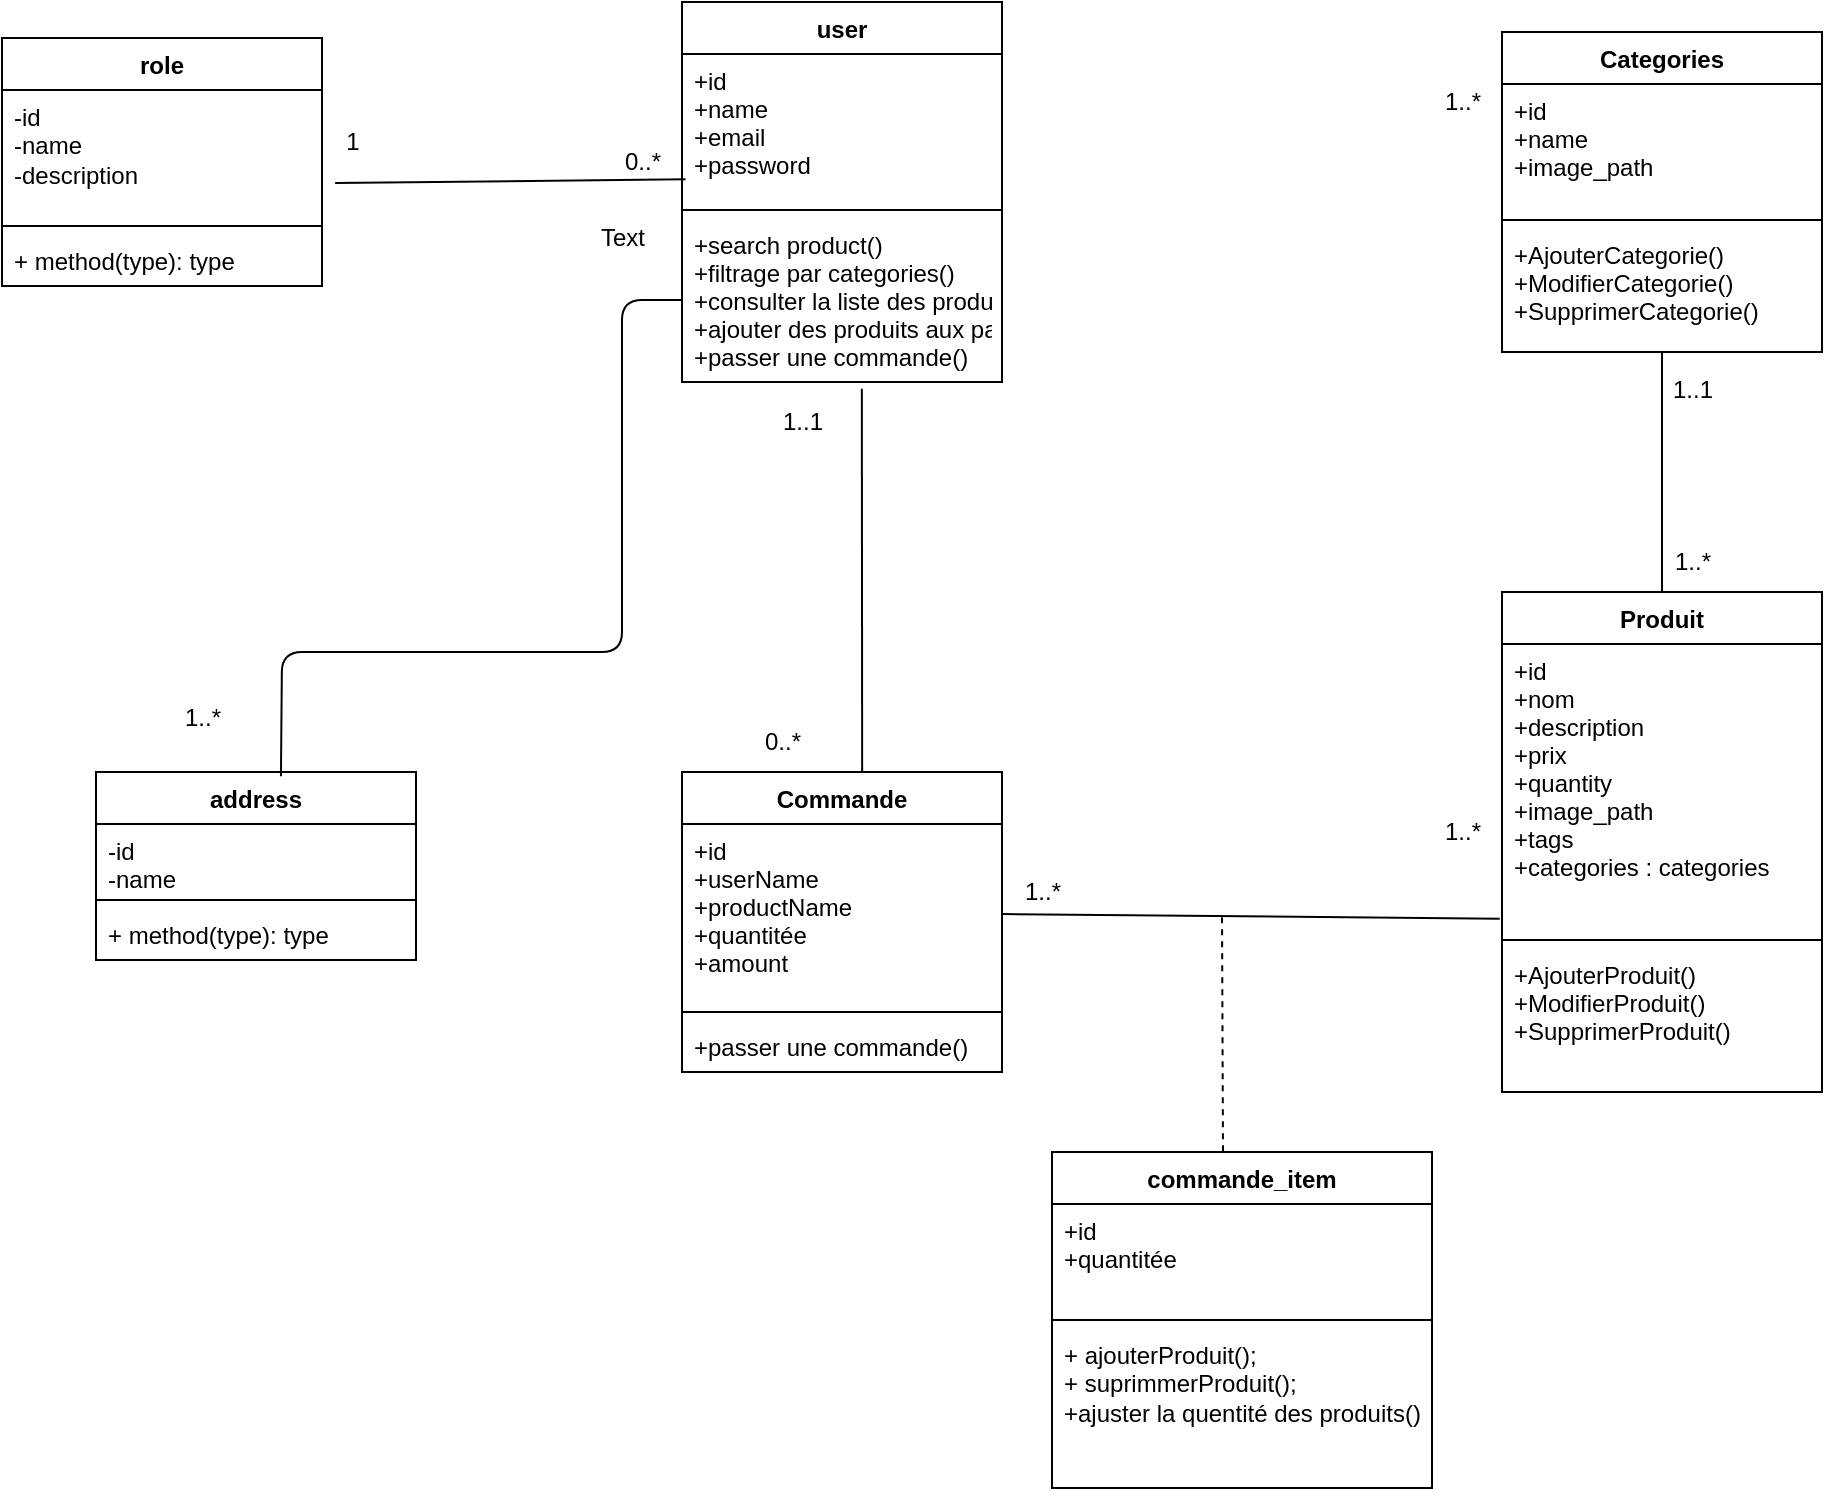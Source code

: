 <mxfile>
    <diagram id="b-5QE7pGttqdsChsJ9C5" name="Page-1">
        <mxGraphModel dx="1160" dy="203" grid="1" gridSize="10" guides="1" tooltips="1" connect="1" arrows="1" fold="1" page="0" pageScale="1" pageWidth="850" pageHeight="1100" math="0" shadow="0">
            <root>
                <mxCell id="0"/>
                <mxCell id="1" parent="0"/>
                <mxCell id="3" value="Produit" style="swimlane;fontStyle=1;align=center;verticalAlign=top;childLayout=stackLayout;horizontal=1;startSize=26;horizontalStack=0;resizeParent=1;resizeParentMax=0;resizeLast=0;collapsible=1;marginBottom=0;" parent="1" vertex="1">
                    <mxGeometry x="520" y="760" width="160" height="250" as="geometry"/>
                </mxCell>
                <mxCell id="4" value="+id&#xa;+nom&#xa;+description&#xa;+prix&#xa;+quantity&#xa;+image_path&#xa;+tags&#xa;+categories : categories&#xa;" style="text;strokeColor=none;fillColor=none;align=left;verticalAlign=top;spacingLeft=4;spacingRight=4;overflow=hidden;rotatable=0;points=[[0,0.5],[1,0.5]];portConstraint=eastwest;" parent="3" vertex="1">
                    <mxGeometry y="26" width="160" height="144" as="geometry"/>
                </mxCell>
                <mxCell id="5" value="" style="line;strokeWidth=1;fillColor=none;align=left;verticalAlign=middle;spacingTop=-1;spacingLeft=3;spacingRight=3;rotatable=0;labelPosition=right;points=[];portConstraint=eastwest;" parent="3" vertex="1">
                    <mxGeometry y="170" width="160" height="8" as="geometry"/>
                </mxCell>
                <mxCell id="6" value="+AjouterProduit()&#xa;+ModifierProduit()&#xa;+SupprimerProduit()" style="text;strokeColor=none;fillColor=none;align=left;verticalAlign=top;spacingLeft=4;spacingRight=4;overflow=hidden;rotatable=0;points=[[0,0.5],[1,0.5]];portConstraint=eastwest;" parent="3" vertex="1">
                    <mxGeometry y="178" width="160" height="72" as="geometry"/>
                </mxCell>
                <mxCell id="7" value="commande_item" style="swimlane;fontStyle=1;align=center;verticalAlign=top;childLayout=stackLayout;horizontal=1;startSize=26;horizontalStack=0;resizeParent=1;resizeParentMax=0;resizeLast=0;collapsible=1;marginBottom=0;whiteSpace=wrap;html=1;" parent="1" vertex="1">
                    <mxGeometry x="295" y="1040" width="190" height="168" as="geometry"/>
                </mxCell>
                <mxCell id="8" value="+id&lt;br&gt;+quantitée" style="text;strokeColor=none;fillColor=none;align=left;verticalAlign=top;spacingLeft=4;spacingRight=4;overflow=hidden;rotatable=0;points=[[0,0.5],[1,0.5]];portConstraint=eastwest;whiteSpace=wrap;html=1;" parent="7" vertex="1">
                    <mxGeometry y="26" width="190" height="54" as="geometry"/>
                </mxCell>
                <mxCell id="9" value="" style="line;strokeWidth=1;fillColor=none;align=left;verticalAlign=middle;spacingTop=-1;spacingLeft=3;spacingRight=3;rotatable=0;labelPosition=right;points=[];portConstraint=eastwest;strokeColor=inherit;" parent="7" vertex="1">
                    <mxGeometry y="80" width="190" height="8" as="geometry"/>
                </mxCell>
                <mxCell id="10" value="+ ajouterProduit();&lt;br&gt;+ suprimmerProduit();&lt;br&gt;+ajuster la quentité des produits()" style="text;strokeColor=none;fillColor=none;align=left;verticalAlign=top;spacingLeft=4;spacingRight=4;overflow=hidden;rotatable=0;points=[[0,0.5],[1,0.5]];portConstraint=eastwest;whiteSpace=wrap;html=1;" parent="7" vertex="1">
                    <mxGeometry y="88" width="190" height="80" as="geometry"/>
                </mxCell>
                <mxCell id="11" value="Commande" style="swimlane;fontStyle=1;align=center;verticalAlign=top;childLayout=stackLayout;horizontal=1;startSize=26;horizontalStack=0;resizeParent=1;resizeParentMax=0;resizeLast=0;collapsible=1;marginBottom=0;" parent="1" vertex="1">
                    <mxGeometry x="110" y="850" width="160" height="150" as="geometry"/>
                </mxCell>
                <mxCell id="12" value="+id&#xa;+userName&#xa;+productName&#xa;+quantitée&#xa;+amount" style="text;strokeColor=none;fillColor=none;align=left;verticalAlign=top;spacingLeft=4;spacingRight=4;overflow=hidden;rotatable=0;points=[[0,0.5],[1,0.5]];portConstraint=eastwest;" parent="11" vertex="1">
                    <mxGeometry y="26" width="160" height="90" as="geometry"/>
                </mxCell>
                <mxCell id="13" value="" style="line;strokeWidth=1;fillColor=none;align=left;verticalAlign=middle;spacingTop=-1;spacingLeft=3;spacingRight=3;rotatable=0;labelPosition=right;points=[];portConstraint=eastwest;" parent="11" vertex="1">
                    <mxGeometry y="116" width="160" height="8" as="geometry"/>
                </mxCell>
                <mxCell id="14" value="+passer une commande()" style="text;strokeColor=none;fillColor=none;align=left;verticalAlign=top;spacingLeft=4;spacingRight=4;overflow=hidden;rotatable=0;points=[[0,0.5],[1,0.5]];portConstraint=eastwest;" parent="11" vertex="1">
                    <mxGeometry y="124" width="160" height="26" as="geometry"/>
                </mxCell>
                <mxCell id="15" value="user" style="swimlane;fontStyle=1;align=center;verticalAlign=top;childLayout=stackLayout;horizontal=1;startSize=26;horizontalStack=0;resizeParent=1;resizeParentMax=0;resizeLast=0;collapsible=1;marginBottom=0;" parent="1" vertex="1">
                    <mxGeometry x="110" y="465" width="160" height="190" as="geometry"/>
                </mxCell>
                <mxCell id="16" value="+id&#xa;+name&#xa;+email&#xa;+password" style="text;strokeColor=none;fillColor=none;align=left;verticalAlign=top;spacingLeft=4;spacingRight=4;overflow=hidden;rotatable=0;points=[[0,0.5],[1,0.5]];portConstraint=eastwest;" parent="15" vertex="1">
                    <mxGeometry y="26" width="160" height="74" as="geometry"/>
                </mxCell>
                <mxCell id="17" value="" style="line;strokeWidth=1;fillColor=none;align=left;verticalAlign=middle;spacingTop=-1;spacingLeft=3;spacingRight=3;rotatable=0;labelPosition=right;points=[];portConstraint=eastwest;strokeColor=inherit;" parent="15" vertex="1">
                    <mxGeometry y="100" width="160" height="8" as="geometry"/>
                </mxCell>
                <mxCell id="18" value="+search product()&#xa;+filtrage par categories()&#xa;+consulter la liste des produits()&#xa;+ajouter des produits aux panier()&#xa;+passer une commande()" style="text;strokeColor=none;fillColor=none;align=left;verticalAlign=top;spacingLeft=4;spacingRight=4;overflow=hidden;rotatable=0;points=[[0,0.5],[1,0.5]];portConstraint=eastwest;" parent="15" vertex="1">
                    <mxGeometry y="108" width="160" height="82" as="geometry"/>
                </mxCell>
                <mxCell id="24" value="Categories" style="swimlane;fontStyle=1;align=center;verticalAlign=top;childLayout=stackLayout;horizontal=1;startSize=26;horizontalStack=0;resizeParent=1;resizeParentMax=0;resizeLast=0;collapsible=1;marginBottom=0;" parent="1" vertex="1">
                    <mxGeometry x="520" y="480" width="160" height="160" as="geometry"/>
                </mxCell>
                <mxCell id="25" value="+id&#xa;+name&#xa;+image_path&#xa;" style="text;strokeColor=none;fillColor=none;align=left;verticalAlign=top;spacingLeft=4;spacingRight=4;overflow=hidden;rotatable=0;points=[[0,0.5],[1,0.5]];portConstraint=eastwest;" parent="24" vertex="1">
                    <mxGeometry y="26" width="160" height="64" as="geometry"/>
                </mxCell>
                <mxCell id="26" value="" style="line;strokeWidth=1;fillColor=none;align=left;verticalAlign=middle;spacingTop=-1;spacingLeft=3;spacingRight=3;rotatable=0;labelPosition=right;points=[];portConstraint=eastwest;" parent="24" vertex="1">
                    <mxGeometry y="90" width="160" height="8" as="geometry"/>
                </mxCell>
                <mxCell id="27" value="+AjouterCategorie()&#xa;+ModifierCategorie()&#xa;+SupprimerCategorie()" style="text;strokeColor=none;fillColor=none;align=left;verticalAlign=top;spacingLeft=4;spacingRight=4;overflow=hidden;rotatable=0;points=[[0,0.5],[1,0.5]];portConstraint=eastwest;" parent="24" vertex="1">
                    <mxGeometry y="98" width="160" height="62" as="geometry"/>
                </mxCell>
                <mxCell id="30" value="1..*" style="text;html=1;align=center;verticalAlign=middle;resizable=0;points=[];autosize=1;strokeColor=none;fillColor=none;" parent="1" vertex="1">
                    <mxGeometry x="480" y="500" width="40" height="30" as="geometry"/>
                </mxCell>
                <mxCell id="31" value="" style="endArrow=none;html=1;entryX=0.5;entryY=0;entryDx=0;entryDy=0;" parent="1" target="3" edge="1">
                    <mxGeometry width="50" height="50" relative="1" as="geometry">
                        <mxPoint x="600" y="640" as="sourcePoint"/>
                        <mxPoint x="600" y="710" as="targetPoint"/>
                    </mxGeometry>
                </mxCell>
                <mxCell id="32" value="1..1" style="text;html=1;align=center;verticalAlign=middle;resizable=0;points=[];autosize=1;strokeColor=none;fillColor=none;" parent="1" vertex="1">
                    <mxGeometry x="595" y="644" width="40" height="30" as="geometry"/>
                </mxCell>
                <mxCell id="33" value="1..*" style="text;html=1;align=center;verticalAlign=middle;resizable=0;points=[];autosize=1;strokeColor=none;fillColor=none;" parent="1" vertex="1">
                    <mxGeometry x="595" y="730" width="40" height="30" as="geometry"/>
                </mxCell>
                <mxCell id="34" value="" style="endArrow=none;html=1;exitX=0.563;exitY=0;exitDx=0;exitDy=0;exitPerimeter=0;entryX=0.562;entryY=1.041;entryDx=0;entryDy=0;entryPerimeter=0;" parent="1" source="11" target="18" edge="1">
                    <mxGeometry width="50" height="50" relative="1" as="geometry">
                        <mxPoint x="160" y="740" as="sourcePoint"/>
                        <mxPoint x="190" y="730" as="targetPoint"/>
                    </mxGeometry>
                </mxCell>
                <mxCell id="35" value="1..1" style="text;html=1;align=center;verticalAlign=middle;resizable=0;points=[];autosize=1;strokeColor=none;fillColor=none;" parent="1" vertex="1">
                    <mxGeometry x="150" y="660" width="40" height="30" as="geometry"/>
                </mxCell>
                <mxCell id="36" value="0..*" style="text;html=1;align=center;verticalAlign=middle;resizable=0;points=[];autosize=1;strokeColor=none;fillColor=none;" parent="1" vertex="1">
                    <mxGeometry x="140" y="820" width="40" height="30" as="geometry"/>
                </mxCell>
                <mxCell id="37" value="" style="endArrow=none;html=1;exitX=1;exitY=0.5;exitDx=0;exitDy=0;entryX=-0.007;entryY=0.954;entryDx=0;entryDy=0;entryPerimeter=0;" parent="1" source="12" target="4" edge="1">
                    <mxGeometry width="50" height="50" relative="1" as="geometry">
                        <mxPoint x="280" y="780" as="sourcePoint"/>
                        <mxPoint x="330" y="730" as="targetPoint"/>
                    </mxGeometry>
                </mxCell>
                <mxCell id="38" value="1..*&lt;br&gt;" style="text;html=1;align=center;verticalAlign=middle;resizable=0;points=[];autosize=1;strokeColor=none;fillColor=none;" parent="1" vertex="1">
                    <mxGeometry x="480" y="865" width="40" height="30" as="geometry"/>
                </mxCell>
                <mxCell id="39" value="" style="endArrow=none;dashed=1;html=1;exitX=0.45;exitY=-0.002;exitDx=0;exitDy=0;exitPerimeter=0;" parent="1" source="7" edge="1">
                    <mxGeometry width="50" height="50" relative="1" as="geometry">
                        <mxPoint x="330" y="970" as="sourcePoint"/>
                        <mxPoint x="380" y="920" as="targetPoint"/>
                    </mxGeometry>
                </mxCell>
                <mxCell id="40" value="1..*" style="text;html=1;align=center;verticalAlign=middle;resizable=0;points=[];autosize=1;strokeColor=none;fillColor=none;" parent="1" vertex="1">
                    <mxGeometry x="270" y="895" width="40" height="30" as="geometry"/>
                </mxCell>
                <mxCell id="43" value="role" style="swimlane;fontStyle=1;align=center;verticalAlign=top;childLayout=stackLayout;horizontal=1;startSize=26;horizontalStack=0;resizeParent=1;resizeParentMax=0;resizeLast=0;collapsible=1;marginBottom=0;whiteSpace=wrap;html=1;" parent="1" vertex="1">
                    <mxGeometry x="-230" y="483" width="160" height="124" as="geometry"/>
                </mxCell>
                <mxCell id="44" value="-id&lt;div&gt;-name&lt;/div&gt;&lt;div&gt;-description&lt;/div&gt;" style="text;strokeColor=none;fillColor=none;align=left;verticalAlign=top;spacingLeft=4;spacingRight=4;overflow=hidden;rotatable=0;points=[[0,0.5],[1,0.5]];portConstraint=eastwest;whiteSpace=wrap;html=1;" parent="43" vertex="1">
                    <mxGeometry y="26" width="160" height="64" as="geometry"/>
                </mxCell>
                <mxCell id="45" value="" style="line;strokeWidth=1;fillColor=none;align=left;verticalAlign=middle;spacingTop=-1;spacingLeft=3;spacingRight=3;rotatable=0;labelPosition=right;points=[];portConstraint=eastwest;strokeColor=inherit;" parent="43" vertex="1">
                    <mxGeometry y="90" width="160" height="8" as="geometry"/>
                </mxCell>
                <mxCell id="46" value="+ method(type): type" style="text;strokeColor=none;fillColor=none;align=left;verticalAlign=top;spacingLeft=4;spacingRight=4;overflow=hidden;rotatable=0;points=[[0,0.5],[1,0.5]];portConstraint=eastwest;whiteSpace=wrap;html=1;" parent="43" vertex="1">
                    <mxGeometry y="98" width="160" height="26" as="geometry"/>
                </mxCell>
                <mxCell id="47" value="" style="endArrow=none;html=1;entryX=0.011;entryY=0.846;entryDx=0;entryDy=0;entryPerimeter=0;exitX=1.041;exitY=0.727;exitDx=0;exitDy=0;exitPerimeter=0;" parent="1" source="44" target="16" edge="1">
                    <mxGeometry width="50" height="50" relative="1" as="geometry">
                        <mxPoint x="20" y="610" as="sourcePoint"/>
                        <mxPoint x="70" y="560" as="targetPoint"/>
                    </mxGeometry>
                </mxCell>
                <mxCell id="48" value="1" style="text;html=1;align=center;verticalAlign=middle;resizable=0;points=[];autosize=1;strokeColor=none;fillColor=none;" parent="1" vertex="1">
                    <mxGeometry x="-70" y="520" width="30" height="30" as="geometry"/>
                </mxCell>
                <mxCell id="49" value="0..*" style="text;html=1;align=center;verticalAlign=middle;resizable=0;points=[];autosize=1;strokeColor=none;fillColor=none;" parent="1" vertex="1">
                    <mxGeometry x="70" y="530" width="40" height="30" as="geometry"/>
                </mxCell>
                <mxCell id="50" value="address" style="swimlane;fontStyle=1;align=center;verticalAlign=top;childLayout=stackLayout;horizontal=1;startSize=26;horizontalStack=0;resizeParent=1;resizeParentMax=0;resizeLast=0;collapsible=1;marginBottom=0;whiteSpace=wrap;html=1;" parent="1" vertex="1">
                    <mxGeometry x="-183" y="850" width="160" height="94" as="geometry"/>
                </mxCell>
                <mxCell id="51" value="-id&lt;div&gt;-name&lt;/div&gt;&lt;div&gt;&lt;br&gt;&lt;/div&gt;" style="text;strokeColor=none;fillColor=none;align=left;verticalAlign=top;spacingLeft=4;spacingRight=4;overflow=hidden;rotatable=0;points=[[0,0.5],[1,0.5]];portConstraint=eastwest;whiteSpace=wrap;html=1;" parent="50" vertex="1">
                    <mxGeometry y="26" width="160" height="34" as="geometry"/>
                </mxCell>
                <mxCell id="52" value="" style="line;strokeWidth=1;fillColor=none;align=left;verticalAlign=middle;spacingTop=-1;spacingLeft=3;spacingRight=3;rotatable=0;labelPosition=right;points=[];portConstraint=eastwest;strokeColor=inherit;" parent="50" vertex="1">
                    <mxGeometry y="60" width="160" height="8" as="geometry"/>
                </mxCell>
                <mxCell id="53" value="+ method(type): type" style="text;strokeColor=none;fillColor=none;align=left;verticalAlign=top;spacingLeft=4;spacingRight=4;overflow=hidden;rotatable=0;points=[[0,0.5],[1,0.5]];portConstraint=eastwest;whiteSpace=wrap;html=1;" parent="50" vertex="1">
                    <mxGeometry y="68" width="160" height="26" as="geometry"/>
                </mxCell>
                <mxCell id="54" value="" style="endArrow=none;html=1;exitX=0.578;exitY=0.022;exitDx=0;exitDy=0;exitPerimeter=0;entryX=0;entryY=0.5;entryDx=0;entryDy=0;" parent="1" source="50" target="18" edge="1">
                    <mxGeometry width="50" height="50" relative="1" as="geometry">
                        <mxPoint x="140" y="750" as="sourcePoint"/>
                        <mxPoint x="90" y="630" as="targetPoint"/>
                        <Array as="points">
                            <mxPoint x="-90" y="790"/>
                            <mxPoint x="80" y="790"/>
                            <mxPoint x="80" y="614"/>
                        </Array>
                    </mxGeometry>
                </mxCell>
                <mxCell id="55" value="1..*" style="text;html=1;align=center;verticalAlign=middle;resizable=0;points=[];autosize=1;strokeColor=none;fillColor=none;" parent="1" vertex="1">
                    <mxGeometry x="-150" y="808" width="40" height="30" as="geometry"/>
                </mxCell>
                <mxCell id="56" value="Text" style="text;html=1;align=center;verticalAlign=middle;resizable=0;points=[];autosize=1;strokeColor=none;fillColor=none;" parent="1" vertex="1">
                    <mxGeometry x="55" y="568" width="50" height="30" as="geometry"/>
                </mxCell>
            </root>
        </mxGraphModel>
    </diagram>
    <diagram id="MtO6bIn-Fu6uv-KNo9Qm" name="Page-2">
        <mxGraphModel dx="1180" dy="808" grid="1" gridSize="10" guides="1" tooltips="1" connect="1" arrows="1" fold="1" page="0" pageScale="1" pageWidth="850" pageHeight="1100" math="0" shadow="0">
            <root>
                <mxCell id="0"/>
                <mxCell id="1" parent="0"/>
                <mxCell id="lolXnOuSbKDtdb3UZbx4-1" value="youshope" style="shape=umlFrame;whiteSpace=wrap;html=1;fillColor=default;" vertex="1" parent="1">
                    <mxGeometry x="-130" y="-100" width="520" height="680" as="geometry"/>
                </mxCell>
                <mxCell id="lolXnOuSbKDtdb3UZbx4-2" value="consuletr les produis" style="ellipse;whiteSpace=wrap;html=1;" vertex="1" parent="1">
                    <mxGeometry x="52.75" y="-80" width="110" height="50" as="geometry"/>
                </mxCell>
                <mxCell id="lolXnOuSbKDtdb3UZbx4-3" value="voir les details de chaque produit" style="ellipse;whiteSpace=wrap;html=1;" vertex="1" parent="1">
                    <mxGeometry x="47.75" y="-24" width="110" height="50" as="geometry"/>
                </mxCell>
                <mxCell id="lolXnOuSbKDtdb3UZbx4-4" value="Ajouter et retirer des produit dans le&amp;nbsp; panier" style="ellipse;whiteSpace=wrap;html=1;" vertex="1" parent="1">
                    <mxGeometry x="5" y="170" width="140" height="61" as="geometry"/>
                </mxCell>
                <mxCell id="lolXnOuSbKDtdb3UZbx4-5" value="confirmer leur quantités&amp;nbsp;" style="ellipse;whiteSpace=wrap;html=1;" vertex="1" parent="1">
                    <mxGeometry x="20" y="239" width="110" height="50" as="geometry"/>
                </mxCell>
                <mxCell id="lolXnOuSbKDtdb3UZbx4-6" value="gestion des produits" style="ellipse;whiteSpace=wrap;html=1;" vertex="1" parent="1">
                    <mxGeometry x="26" y="370" width="120" height="53" as="geometry"/>
                </mxCell>
                <mxCell id="lolXnOuSbKDtdb3UZbx4-7" value="rendre les utilisateurs des admins" style="ellipse;whiteSpace=wrap;html=1;" vertex="1" parent="1">
                    <mxGeometry x="28.5" y="430" width="115" height="56" as="geometry"/>
                </mxCell>
                <mxCell id="lolXnOuSbKDtdb3UZbx4-8" value="gestion des cetégories" style="ellipse;whiteSpace=wrap;html=1;" vertex="1" parent="1">
                    <mxGeometry x="28.5" y="500" width="115" height="56" as="geometry"/>
                </mxCell>
                <mxCell id="lolXnOuSbKDtdb3UZbx4-9" value="LOGIN" style="ellipse;whiteSpace=wrap;html=1;" vertex="1" parent="1">
                    <mxGeometry x="300" y="189" width="80" height="50" as="geometry"/>
                </mxCell>
                <mxCell id="lolXnOuSbKDtdb3UZbx4-10" value="" style="endArrow=classic;html=1;" edge="1" parent="1">
                    <mxGeometry width="50" height="50" relative="1" as="geometry">
                        <mxPoint x="-175" y="410" as="sourcePoint"/>
                        <mxPoint x="-175" y="290" as="targetPoint"/>
                    </mxGeometry>
                </mxCell>
                <mxCell id="lolXnOuSbKDtdb3UZbx4-11" value="" style="endArrow=none;html=1;" edge="1" parent="1" source="lolXnOuSbKDtdb3UZbx4-29" target="lolXnOuSbKDtdb3UZbx4-4">
                    <mxGeometry width="50" height="50" relative="1" as="geometry">
                        <mxPoint x="-150" y="150" as="sourcePoint"/>
                        <mxPoint x="-75" y="215" as="targetPoint"/>
                    </mxGeometry>
                </mxCell>
                <mxCell id="lolXnOuSbKDtdb3UZbx4-12" value="" style="endArrow=none;html=1;entryX=0;entryY=0.5;entryDx=0;entryDy=0;" edge="1" parent="1" source="lolXnOuSbKDtdb3UZbx4-29" target="lolXnOuSbKDtdb3UZbx4-5">
                    <mxGeometry width="50" height="50" relative="1" as="geometry">
                        <mxPoint x="-150" y="150" as="sourcePoint"/>
                        <mxPoint x="-40.0" y="78" as="targetPoint"/>
                    </mxGeometry>
                </mxCell>
                <mxCell id="lolXnOuSbKDtdb3UZbx4-13" value="" style="endArrow=none;html=1;entryX=0;entryY=0.5;entryDx=0;entryDy=0;" edge="1" parent="1" source="lolXnOuSbKDtdb3UZbx4-33" target="lolXnOuSbKDtdb3UZbx4-6">
                    <mxGeometry width="50" height="50" relative="1" as="geometry">
                        <mxPoint x="-150" y="330" as="sourcePoint"/>
                        <mxPoint x="-140" y="610" as="targetPoint"/>
                    </mxGeometry>
                </mxCell>
                <mxCell id="lolXnOuSbKDtdb3UZbx4-14" value="" style="endArrow=none;html=1;entryX=0;entryY=0.5;entryDx=0;entryDy=0;" edge="1" parent="1" source="lolXnOuSbKDtdb3UZbx4-33" target="lolXnOuSbKDtdb3UZbx4-7">
                    <mxGeometry width="50" height="50" relative="1" as="geometry">
                        <mxPoint x="-150" y="329" as="sourcePoint"/>
                        <mxPoint x="-35.0" y="329" as="targetPoint"/>
                    </mxGeometry>
                </mxCell>
                <mxCell id="lolXnOuSbKDtdb3UZbx4-15" value="" style="endArrow=none;html=1;entryX=0;entryY=0.5;entryDx=0;entryDy=0;" edge="1" parent="1" source="lolXnOuSbKDtdb3UZbx4-33" target="lolXnOuSbKDtdb3UZbx4-8">
                    <mxGeometry width="50" height="50" relative="1" as="geometry">
                        <mxPoint x="-150" y="330" as="sourcePoint"/>
                        <mxPoint x="-25.0" y="339" as="targetPoint"/>
                    </mxGeometry>
                </mxCell>
                <mxCell id="lolXnOuSbKDtdb3UZbx4-16" value="" style="endArrow=none;html=1;entryX=0;entryY=0.5;entryDx=0;entryDy=0;" edge="1" parent="1" source="lolXnOuSbKDtdb3UZbx4-28" target="lolXnOuSbKDtdb3UZbx4-3">
                    <mxGeometry width="50" height="50" relative="1" as="geometry">
                        <mxPoint x="-150" as="sourcePoint"/>
                        <mxPoint x="-39.989" y="78.472" as="targetPoint"/>
                    </mxGeometry>
                </mxCell>
                <mxCell id="lolXnOuSbKDtdb3UZbx4-17" value="" style="endArrow=none;html=1;entryX=0.046;entryY=0.72;entryDx=0;entryDy=0;entryPerimeter=0;" edge="1" parent="1" source="lolXnOuSbKDtdb3UZbx4-28" target="lolXnOuSbKDtdb3UZbx4-2">
                    <mxGeometry width="50" height="50" relative="1" as="geometry">
                        <mxPoint x="-150" as="sourcePoint"/>
                        <mxPoint x="-29.989" y="88.472" as="targetPoint"/>
                    </mxGeometry>
                </mxCell>
                <mxCell id="lolXnOuSbKDtdb3UZbx4-18" value="extend" style="endArrow=open;endSize=12;dashed=1;html=1;exitX=0.93;exitY=0.225;exitDx=0;exitDy=0;exitPerimeter=0;entryX=0.344;entryY=1.015;entryDx=0;entryDy=0;entryPerimeter=0;" edge="1" parent="1" source="lolXnOuSbKDtdb3UZbx4-8" target="lolXnOuSbKDtdb3UZbx4-9">
                    <mxGeometry width="160" relative="1" as="geometry">
                        <mxPoint x="66.53" y="511.05" as="sourcePoint"/>
                        <mxPoint x="194.4" y="281.25" as="targetPoint"/>
                    </mxGeometry>
                </mxCell>
                <mxCell id="lolXnOuSbKDtdb3UZbx4-19" value="extend" style="endArrow=open;endSize=12;dashed=1;html=1;entryX=0;entryY=1;entryDx=0;entryDy=0;exitX=1;exitY=0.5;exitDx=0;exitDy=0;" edge="1" parent="1" source="lolXnOuSbKDtdb3UZbx4-7" target="lolXnOuSbKDtdb3UZbx4-9">
                    <mxGeometry width="160" relative="1" as="geometry">
                        <mxPoint x="60" y="370" as="sourcePoint"/>
                        <mxPoint x="170" y="260" as="targetPoint"/>
                    </mxGeometry>
                </mxCell>
                <mxCell id="lolXnOuSbKDtdb3UZbx4-20" value="extend" style="endArrow=open;endSize=12;dashed=1;html=1;exitX=1;exitY=0.5;exitDx=0;exitDy=0;entryX=0.075;entryY=0.76;entryDx=0;entryDy=0;entryPerimeter=0;" edge="1" parent="1" source="lolXnOuSbKDtdb3UZbx4-6" target="lolXnOuSbKDtdb3UZbx4-9">
                    <mxGeometry width="160" relative="1" as="geometry">
                        <mxPoint x="70" y="380" as="sourcePoint"/>
                        <mxPoint x="161" y="250" as="targetPoint"/>
                        <Array as="points">
                            <mxPoint x="230" y="310"/>
                        </Array>
                    </mxGeometry>
                </mxCell>
                <mxCell id="lolXnOuSbKDtdb3UZbx4-21" value="extend" style="endArrow=open;endSize=12;dashed=1;html=1;exitX=0.987;exitY=0.754;exitDx=0;exitDy=0;exitPerimeter=0;entryX=0;entryY=0.5;entryDx=0;entryDy=0;" edge="1" parent="1" source="lolXnOuSbKDtdb3UZbx4-5" target="lolXnOuSbKDtdb3UZbx4-9">
                    <mxGeometry width="160" relative="1" as="geometry">
                        <mxPoint x="85.0" y="245" as="sourcePoint"/>
                        <mxPoint x="180" y="260" as="targetPoint"/>
                    </mxGeometry>
                </mxCell>
                <mxCell id="lolXnOuSbKDtdb3UZbx4-22" value="extend" style="endArrow=open;endSize=12;dashed=1;html=1;exitX=1;exitY=0.5;exitDx=0;exitDy=0;entryX=0;entryY=0.5;entryDx=0;entryDy=0;" edge="1" parent="1" source="lolXnOuSbKDtdb3UZbx4-4" target="lolXnOuSbKDtdb3UZbx4-9">
                    <mxGeometry width="160" relative="1" as="geometry">
                        <mxPoint x="95.0" y="255" as="sourcePoint"/>
                        <mxPoint x="180" y="220" as="targetPoint"/>
                        <Array as="points"/>
                    </mxGeometry>
                </mxCell>
                <mxCell id="lolXnOuSbKDtdb3UZbx4-23" value="" style="endArrow=classic;html=1;" edge="1" parent="1">
                    <mxGeometry width="50" height="50" relative="1" as="geometry">
                        <mxPoint x="-174" y="180.5" as="sourcePoint"/>
                        <mxPoint x="-174" y="40" as="targetPoint"/>
                    </mxGeometry>
                </mxCell>
                <mxCell id="lolXnOuSbKDtdb3UZbx4-28" value="visiteur" style="shape=umlActor;verticalLabelPosition=bottom;verticalAlign=top;html=1;" vertex="1" parent="1">
                    <mxGeometry x="-190" y="-50" width="30" height="60" as="geometry"/>
                </mxCell>
                <mxCell id="lolXnOuSbKDtdb3UZbx4-29" value="utilisateur" style="shape=umlActor;verticalLabelPosition=bottom;verticalAlign=top;html=1;" vertex="1" parent="1">
                    <mxGeometry x="-190" y="200" width="30" height="60" as="geometry"/>
                </mxCell>
                <mxCell id="lolXnOuSbKDtdb3UZbx4-30" value="" style="endArrow=none;html=1;entryX=0.091;entryY=0.42;entryDx=0;entryDy=0;entryPerimeter=0;" edge="1" parent="1" source="lolXnOuSbKDtdb3UZbx4-29" target="lolXnOuSbKDtdb3UZbx4-31">
                    <mxGeometry width="50" height="50" relative="1" as="geometry">
                        <mxPoint x="-150" y="150" as="sourcePoint"/>
                        <mxPoint x="30" y="265" as="targetPoint"/>
                    </mxGeometry>
                </mxCell>
                <mxCell id="lolXnOuSbKDtdb3UZbx4-31" value="passer une commande&amp;nbsp;" style="ellipse;whiteSpace=wrap;html=1;" vertex="1" parent="1">
                    <mxGeometry x="20" y="300" width="110" height="50" as="geometry"/>
                </mxCell>
                <mxCell id="lolXnOuSbKDtdb3UZbx4-32" value="extend" style="endArrow=open;endSize=12;dashed=1;html=1;exitX=1;exitY=0.5;exitDx=0;exitDy=0;" edge="1" parent="1" source="lolXnOuSbKDtdb3UZbx4-31" target="lolXnOuSbKDtdb3UZbx4-9">
                    <mxGeometry width="160" relative="1" as="geometry">
                        <mxPoint x="-30" y="310" as="sourcePoint"/>
                        <mxPoint x="220" y="320" as="targetPoint"/>
                    </mxGeometry>
                </mxCell>
                <mxCell id="lolXnOuSbKDtdb3UZbx4-33" value="Admin" style="shape=umlActor;verticalLabelPosition=bottom;verticalAlign=top;html=1;" vertex="1" parent="1">
                    <mxGeometry x="-190" y="423" width="30" height="60" as="geometry"/>
                </mxCell>
            </root>
        </mxGraphModel>
    </diagram>
</mxfile>